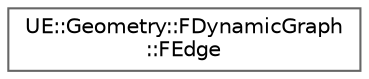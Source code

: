 digraph "Graphical Class Hierarchy"
{
 // INTERACTIVE_SVG=YES
 // LATEX_PDF_SIZE
  bgcolor="transparent";
  edge [fontname=Helvetica,fontsize=10,labelfontname=Helvetica,labelfontsize=10];
  node [fontname=Helvetica,fontsize=10,shape=box,height=0.2,width=0.4];
  rankdir="LR";
  Node0 [id="Node000000",label="UE::Geometry::FDynamicGraph\l::FEdge",height=0.2,width=0.4,color="grey40", fillcolor="white", style="filled",URL="$d9/d3d/structUE_1_1Geometry_1_1FDynamicGraph_1_1FEdge.html",tooltip=" "];
}
